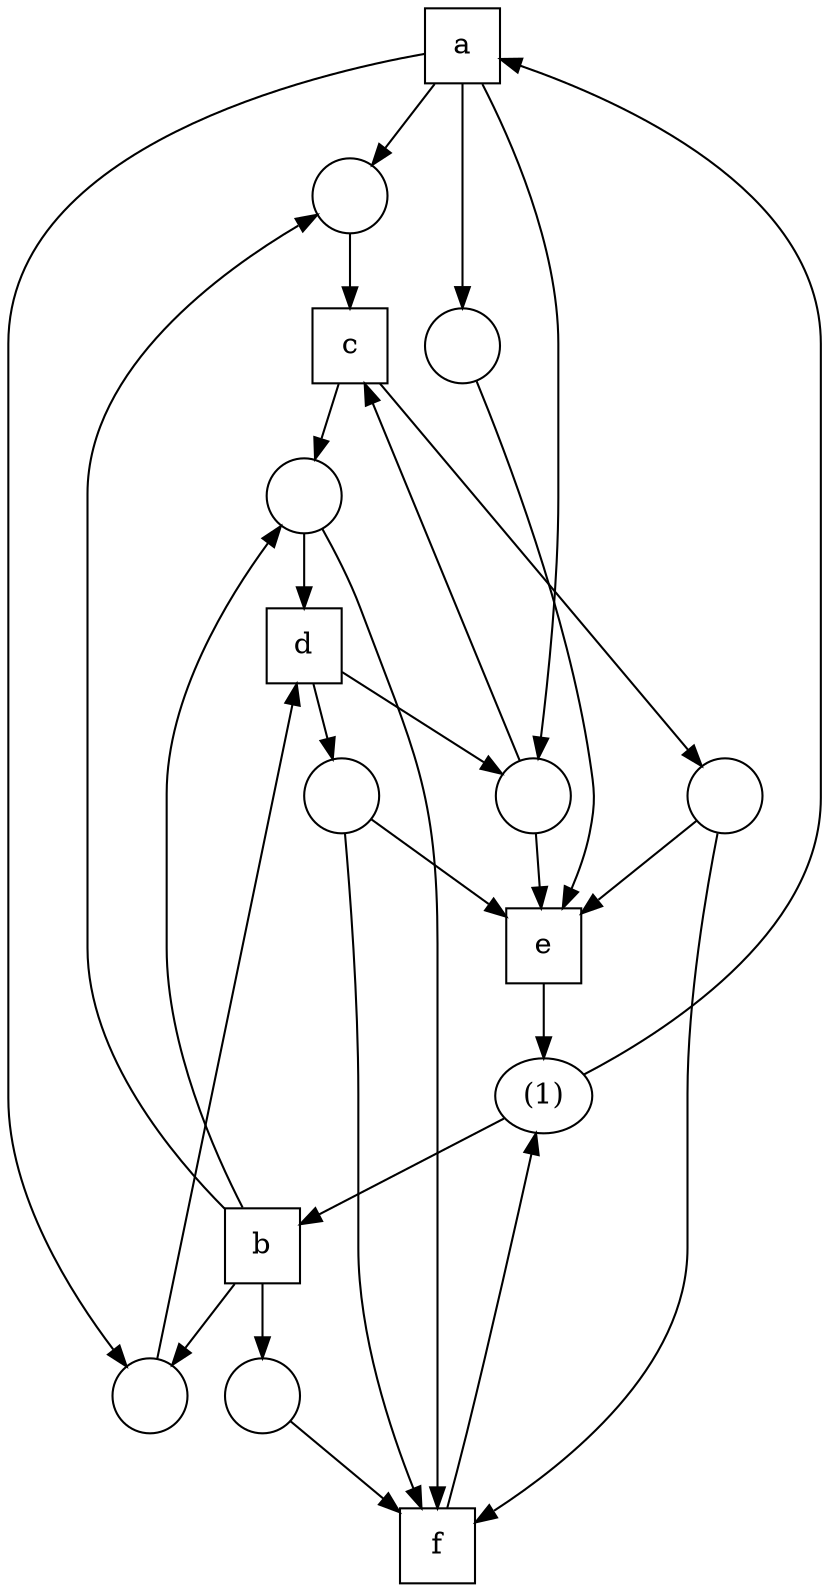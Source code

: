 digraph G {
    node [width=0.5];
ta [label="a",shape=box]
tb [label="b",shape=box]
tc [label="c",shape=box]
td [label="d",shape=box]
te [label="e",shape=box]
tf [label="f",shape=box]
p0 [label="(1)"]
p1 [label=""]
p33 [label=""]
p4 [label=""]
p2 [label=""]
p6 [label=""]
p7 [label=""]
p5 [label=""]
p8 [label=""]
p0 -> ta 
te -> p0 
p0 -> tb 
tf -> p0 
ta -> p1 
p1 -> tc 
tb -> p1 
ta -> p33 
p33 -> tc 
td -> p33 
p33 -> te 
tc -> p4 
p4 -> td 
tb -> p4 
p4 -> tf 
ta -> p2 
p2 -> td 
tb -> p2 
td -> p6 
p6 -> te 
p6 -> tf 
tc -> p7 
p7 -> te 
p7 -> tf 
ta -> p5 
p5 -> te 
tb -> p8 
p8 -> tf 
}

